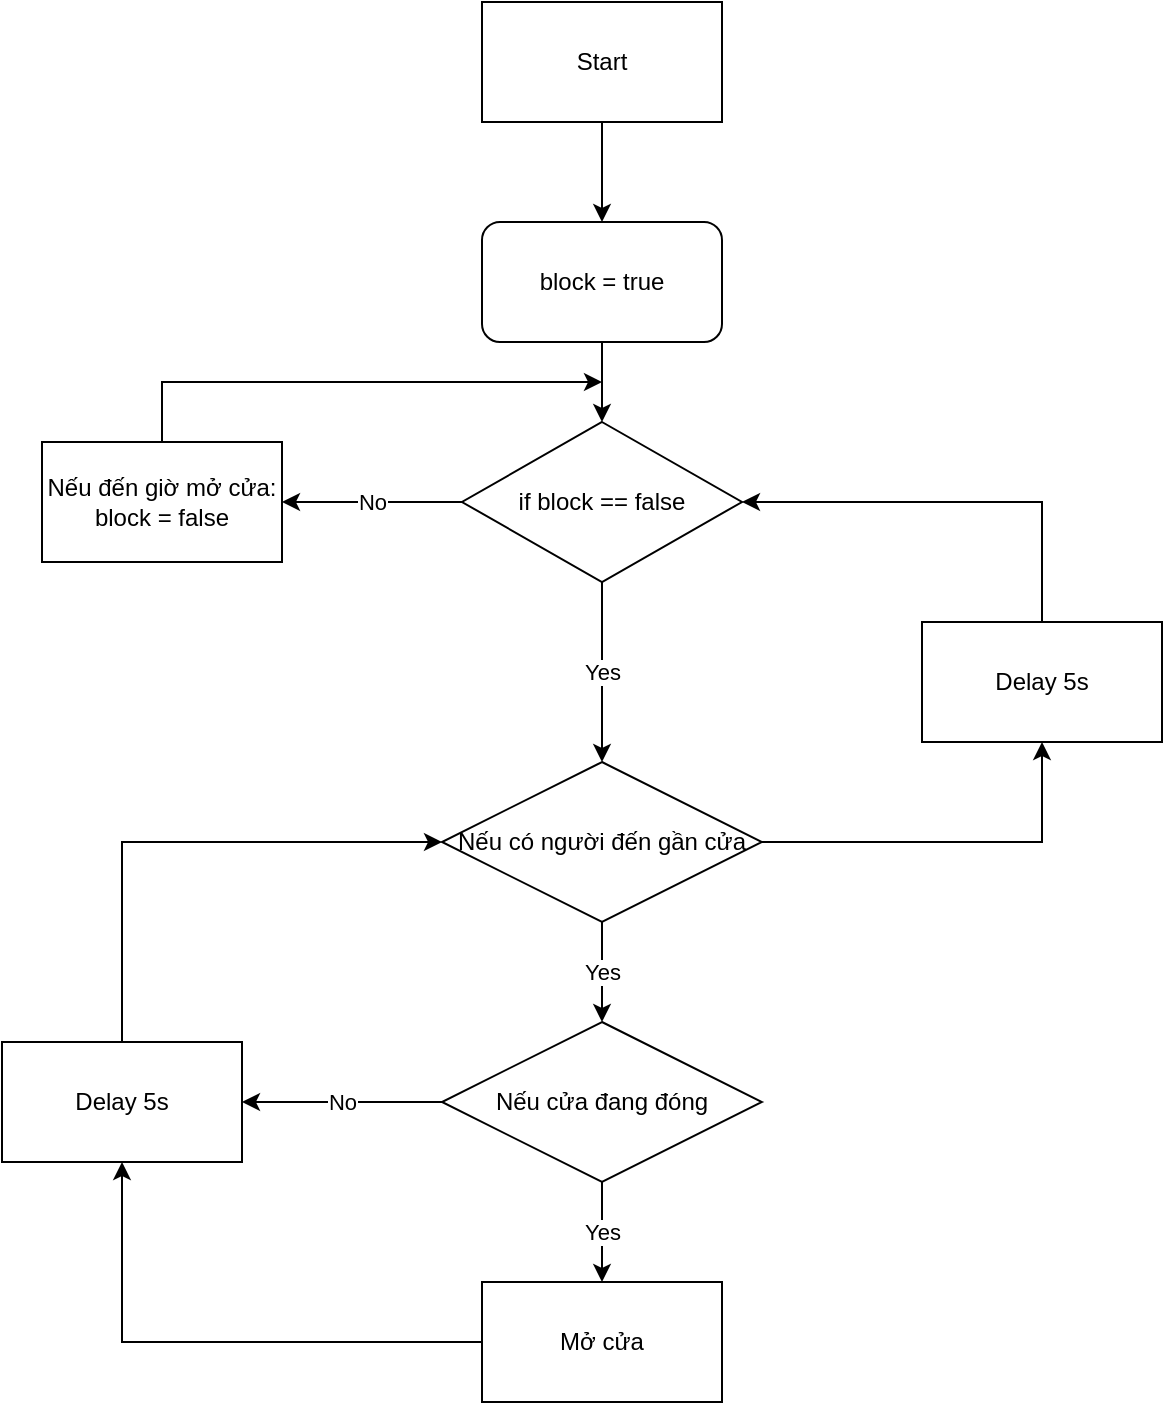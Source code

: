 <mxfile version="14.2.9" type="github">
  <diagram id="Nx11fILAezdFIl-zZZsF" name="Page-1">
    <mxGraphModel dx="868" dy="482" grid="1" gridSize="10" guides="1" tooltips="1" connect="1" arrows="1" fold="1" page="1" pageScale="1" pageWidth="827" pageHeight="1169" math="0" shadow="0">
      <root>
        <mxCell id="0" />
        <mxCell id="1" parent="0" />
        <mxCell id="R7WHJkweN4c-ecjy4z3e-7" style="edgeStyle=orthogonalEdgeStyle;rounded=0;orthogonalLoop=1;jettySize=auto;html=1;" edge="1" parent="1" source="R7WHJkweN4c-ecjy4z3e-1" target="R7WHJkweN4c-ecjy4z3e-6">
          <mxGeometry relative="1" as="geometry" />
        </mxCell>
        <mxCell id="R7WHJkweN4c-ecjy4z3e-1" value="Start" style="rounded=0;whiteSpace=wrap;html=1;" vertex="1" parent="1">
          <mxGeometry x="330" y="20" width="120" height="60" as="geometry" />
        </mxCell>
        <mxCell id="R7WHJkweN4c-ecjy4z3e-9" value="Yes" style="edgeStyle=orthogonalEdgeStyle;rounded=0;orthogonalLoop=1;jettySize=auto;html=1;entryX=0.5;entryY=0;entryDx=0;entryDy=0;" edge="1" parent="1" source="R7WHJkweN4c-ecjy4z3e-4" target="R7WHJkweN4c-ecjy4z3e-10">
          <mxGeometry relative="1" as="geometry">
            <mxPoint x="390" y="350" as="targetPoint" />
          </mxGeometry>
        </mxCell>
        <mxCell id="R7WHJkweN4c-ecjy4z3e-25" value="No" style="edgeStyle=orthogonalEdgeStyle;rounded=0;orthogonalLoop=1;jettySize=auto;html=1;" edge="1" parent="1" source="R7WHJkweN4c-ecjy4z3e-4" target="R7WHJkweN4c-ecjy4z3e-24">
          <mxGeometry relative="1" as="geometry" />
        </mxCell>
        <mxCell id="R7WHJkweN4c-ecjy4z3e-4" value="if block == false" style="rhombus;whiteSpace=wrap;html=1;" vertex="1" parent="1">
          <mxGeometry x="320" y="230" width="140" height="80" as="geometry" />
        </mxCell>
        <mxCell id="R7WHJkweN4c-ecjy4z3e-26" style="edgeStyle=orthogonalEdgeStyle;rounded=0;orthogonalLoop=1;jettySize=auto;html=1;entryX=0.5;entryY=0;entryDx=0;entryDy=0;" edge="1" parent="1" source="R7WHJkweN4c-ecjy4z3e-6" target="R7WHJkweN4c-ecjy4z3e-4">
          <mxGeometry relative="1" as="geometry" />
        </mxCell>
        <mxCell id="R7WHJkweN4c-ecjy4z3e-6" value="block = true" style="rounded=1;whiteSpace=wrap;html=1;" vertex="1" parent="1">
          <mxGeometry x="330" y="130" width="120" height="60" as="geometry" />
        </mxCell>
        <mxCell id="R7WHJkweN4c-ecjy4z3e-11" value="Yes" style="edgeStyle=orthogonalEdgeStyle;rounded=0;orthogonalLoop=1;jettySize=auto;html=1;" edge="1" parent="1" source="R7WHJkweN4c-ecjy4z3e-10" target="R7WHJkweN4c-ecjy4z3e-14">
          <mxGeometry relative="1" as="geometry">
            <mxPoint x="390" y="530" as="targetPoint" />
          </mxGeometry>
        </mxCell>
        <mxCell id="R7WHJkweN4c-ecjy4z3e-22" style="edgeStyle=orthogonalEdgeStyle;rounded=0;orthogonalLoop=1;jettySize=auto;html=1;entryX=0.5;entryY=1;entryDx=0;entryDy=0;" edge="1" parent="1" source="R7WHJkweN4c-ecjy4z3e-10" target="R7WHJkweN4c-ecjy4z3e-21">
          <mxGeometry relative="1" as="geometry" />
        </mxCell>
        <mxCell id="R7WHJkweN4c-ecjy4z3e-10" value="Nếu có người đến gần cửa" style="rhombus;whiteSpace=wrap;html=1;" vertex="1" parent="1">
          <mxGeometry x="310" y="400" width="160" height="80" as="geometry" />
        </mxCell>
        <mxCell id="R7WHJkweN4c-ecjy4z3e-20" style="edgeStyle=orthogonalEdgeStyle;rounded=0;orthogonalLoop=1;jettySize=auto;html=1;" edge="1" parent="1" source="R7WHJkweN4c-ecjy4z3e-12" target="R7WHJkweN4c-ecjy4z3e-17">
          <mxGeometry relative="1" as="geometry" />
        </mxCell>
        <mxCell id="R7WHJkweN4c-ecjy4z3e-12" value="Mở cửa&lt;br&gt;" style="rounded=0;whiteSpace=wrap;html=1;" vertex="1" parent="1">
          <mxGeometry x="330" y="660" width="120" height="60" as="geometry" />
        </mxCell>
        <mxCell id="R7WHJkweN4c-ecjy4z3e-15" value="Yes" style="edgeStyle=orthogonalEdgeStyle;rounded=0;orthogonalLoop=1;jettySize=auto;html=1;entryX=0.5;entryY=0;entryDx=0;entryDy=0;" edge="1" parent="1" source="R7WHJkweN4c-ecjy4z3e-14" target="R7WHJkweN4c-ecjy4z3e-12">
          <mxGeometry relative="1" as="geometry" />
        </mxCell>
        <mxCell id="R7WHJkweN4c-ecjy4z3e-18" value="No" style="edgeStyle=orthogonalEdgeStyle;rounded=0;orthogonalLoop=1;jettySize=auto;html=1;" edge="1" parent="1" source="R7WHJkweN4c-ecjy4z3e-14" target="R7WHJkweN4c-ecjy4z3e-17">
          <mxGeometry relative="1" as="geometry" />
        </mxCell>
        <mxCell id="R7WHJkweN4c-ecjy4z3e-14" value="Nếu cửa đang đóng" style="rhombus;whiteSpace=wrap;html=1;" vertex="1" parent="1">
          <mxGeometry x="310" y="530" width="160" height="80" as="geometry" />
        </mxCell>
        <mxCell id="R7WHJkweN4c-ecjy4z3e-19" style="edgeStyle=orthogonalEdgeStyle;rounded=0;orthogonalLoop=1;jettySize=auto;html=1;entryX=0;entryY=0.5;entryDx=0;entryDy=0;" edge="1" parent="1" source="R7WHJkweN4c-ecjy4z3e-17" target="R7WHJkweN4c-ecjy4z3e-10">
          <mxGeometry relative="1" as="geometry">
            <Array as="points">
              <mxPoint x="150" y="440" />
            </Array>
          </mxGeometry>
        </mxCell>
        <mxCell id="R7WHJkweN4c-ecjy4z3e-17" value="Delay 5s" style="whiteSpace=wrap;html=1;" vertex="1" parent="1">
          <mxGeometry x="90" y="540" width="120" height="60" as="geometry" />
        </mxCell>
        <mxCell id="R7WHJkweN4c-ecjy4z3e-23" style="edgeStyle=orthogonalEdgeStyle;rounded=0;orthogonalLoop=1;jettySize=auto;html=1;entryX=1;entryY=0.5;entryDx=0;entryDy=0;" edge="1" parent="1" source="R7WHJkweN4c-ecjy4z3e-21" target="R7WHJkweN4c-ecjy4z3e-4">
          <mxGeometry relative="1" as="geometry">
            <Array as="points">
              <mxPoint x="610" y="270" />
            </Array>
          </mxGeometry>
        </mxCell>
        <mxCell id="R7WHJkweN4c-ecjy4z3e-21" value="Delay 5s" style="rounded=0;whiteSpace=wrap;html=1;" vertex="1" parent="1">
          <mxGeometry x="550" y="330" width="120" height="60" as="geometry" />
        </mxCell>
        <mxCell id="R7WHJkweN4c-ecjy4z3e-27" style="edgeStyle=orthogonalEdgeStyle;rounded=0;orthogonalLoop=1;jettySize=auto;html=1;" edge="1" parent="1" source="R7WHJkweN4c-ecjy4z3e-24">
          <mxGeometry relative="1" as="geometry">
            <mxPoint x="390" y="210" as="targetPoint" />
            <Array as="points">
              <mxPoint x="170" y="210" />
            </Array>
          </mxGeometry>
        </mxCell>
        <mxCell id="R7WHJkweN4c-ecjy4z3e-24" value="Nếu đến giờ mở cửa:&lt;br&gt;block = false" style="whiteSpace=wrap;html=1;" vertex="1" parent="1">
          <mxGeometry x="110" y="240" width="120" height="60" as="geometry" />
        </mxCell>
      </root>
    </mxGraphModel>
  </diagram>
</mxfile>
